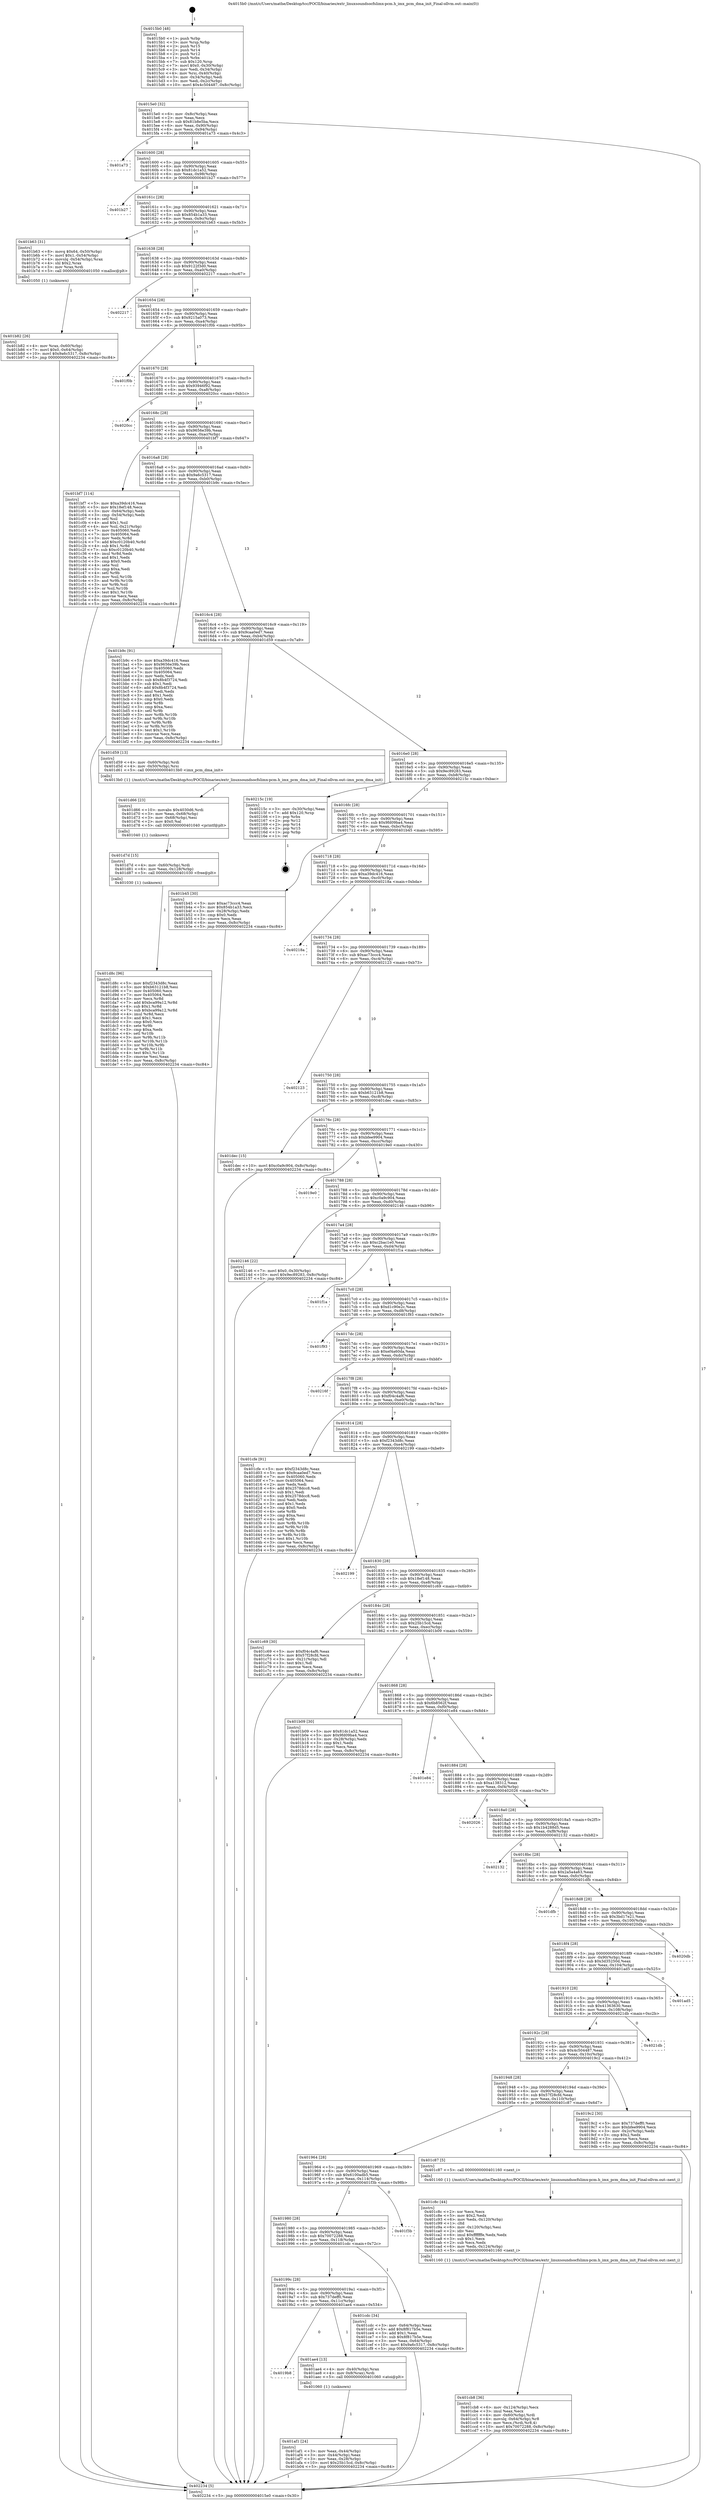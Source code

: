 digraph "0x4015b0" {
  label = "0x4015b0 (/mnt/c/Users/mathe/Desktop/tcc/POCII/binaries/extr_linuxsoundsocfslimx-pcm.h_imx_pcm_dma_init_Final-ollvm.out::main(0))"
  labelloc = "t"
  node[shape=record]

  Entry [label="",width=0.3,height=0.3,shape=circle,fillcolor=black,style=filled]
  "0x4015e0" [label="{
     0x4015e0 [32]\l
     | [instrs]\l
     &nbsp;&nbsp;0x4015e0 \<+6\>: mov -0x8c(%rbp),%eax\l
     &nbsp;&nbsp;0x4015e6 \<+2\>: mov %eax,%ecx\l
     &nbsp;&nbsp;0x4015e8 \<+6\>: sub $0x81b8e5ba,%ecx\l
     &nbsp;&nbsp;0x4015ee \<+6\>: mov %eax,-0x90(%rbp)\l
     &nbsp;&nbsp;0x4015f4 \<+6\>: mov %ecx,-0x94(%rbp)\l
     &nbsp;&nbsp;0x4015fa \<+6\>: je 0000000000401a73 \<main+0x4c3\>\l
  }"]
  "0x401a73" [label="{
     0x401a73\l
  }", style=dashed]
  "0x401600" [label="{
     0x401600 [28]\l
     | [instrs]\l
     &nbsp;&nbsp;0x401600 \<+5\>: jmp 0000000000401605 \<main+0x55\>\l
     &nbsp;&nbsp;0x401605 \<+6\>: mov -0x90(%rbp),%eax\l
     &nbsp;&nbsp;0x40160b \<+5\>: sub $0x81dc1a52,%eax\l
     &nbsp;&nbsp;0x401610 \<+6\>: mov %eax,-0x98(%rbp)\l
     &nbsp;&nbsp;0x401616 \<+6\>: je 0000000000401b27 \<main+0x577\>\l
  }"]
  Exit [label="",width=0.3,height=0.3,shape=circle,fillcolor=black,style=filled,peripheries=2]
  "0x401b27" [label="{
     0x401b27\l
  }", style=dashed]
  "0x40161c" [label="{
     0x40161c [28]\l
     | [instrs]\l
     &nbsp;&nbsp;0x40161c \<+5\>: jmp 0000000000401621 \<main+0x71\>\l
     &nbsp;&nbsp;0x401621 \<+6\>: mov -0x90(%rbp),%eax\l
     &nbsp;&nbsp;0x401627 \<+5\>: sub $0x854b1a33,%eax\l
     &nbsp;&nbsp;0x40162c \<+6\>: mov %eax,-0x9c(%rbp)\l
     &nbsp;&nbsp;0x401632 \<+6\>: je 0000000000401b63 \<main+0x5b3\>\l
  }"]
  "0x401d8c" [label="{
     0x401d8c [96]\l
     | [instrs]\l
     &nbsp;&nbsp;0x401d8c \<+5\>: mov $0xf2343d8c,%eax\l
     &nbsp;&nbsp;0x401d91 \<+5\>: mov $0xb63121b8,%esi\l
     &nbsp;&nbsp;0x401d96 \<+7\>: mov 0x405060,%ecx\l
     &nbsp;&nbsp;0x401d9d \<+7\>: mov 0x405064,%edx\l
     &nbsp;&nbsp;0x401da4 \<+3\>: mov %ecx,%r8d\l
     &nbsp;&nbsp;0x401da7 \<+7\>: add $0xbca99a12,%r8d\l
     &nbsp;&nbsp;0x401dae \<+4\>: sub $0x1,%r8d\l
     &nbsp;&nbsp;0x401db2 \<+7\>: sub $0xbca99a12,%r8d\l
     &nbsp;&nbsp;0x401db9 \<+4\>: imul %r8d,%ecx\l
     &nbsp;&nbsp;0x401dbd \<+3\>: and $0x1,%ecx\l
     &nbsp;&nbsp;0x401dc0 \<+3\>: cmp $0x0,%ecx\l
     &nbsp;&nbsp;0x401dc3 \<+4\>: sete %r9b\l
     &nbsp;&nbsp;0x401dc7 \<+3\>: cmp $0xa,%edx\l
     &nbsp;&nbsp;0x401dca \<+4\>: setl %r10b\l
     &nbsp;&nbsp;0x401dce \<+3\>: mov %r9b,%r11b\l
     &nbsp;&nbsp;0x401dd1 \<+3\>: and %r10b,%r11b\l
     &nbsp;&nbsp;0x401dd4 \<+3\>: xor %r10b,%r9b\l
     &nbsp;&nbsp;0x401dd7 \<+3\>: or %r9b,%r11b\l
     &nbsp;&nbsp;0x401dda \<+4\>: test $0x1,%r11b\l
     &nbsp;&nbsp;0x401dde \<+3\>: cmovne %esi,%eax\l
     &nbsp;&nbsp;0x401de1 \<+6\>: mov %eax,-0x8c(%rbp)\l
     &nbsp;&nbsp;0x401de7 \<+5\>: jmp 0000000000402234 \<main+0xc84\>\l
  }"]
  "0x401b63" [label="{
     0x401b63 [31]\l
     | [instrs]\l
     &nbsp;&nbsp;0x401b63 \<+8\>: movq $0x64,-0x50(%rbp)\l
     &nbsp;&nbsp;0x401b6b \<+7\>: movl $0x1,-0x54(%rbp)\l
     &nbsp;&nbsp;0x401b72 \<+4\>: movslq -0x54(%rbp),%rax\l
     &nbsp;&nbsp;0x401b76 \<+4\>: shl $0x2,%rax\l
     &nbsp;&nbsp;0x401b7a \<+3\>: mov %rax,%rdi\l
     &nbsp;&nbsp;0x401b7d \<+5\>: call 0000000000401050 \<malloc@plt\>\l
     | [calls]\l
     &nbsp;&nbsp;0x401050 \{1\} (unknown)\l
  }"]
  "0x401638" [label="{
     0x401638 [28]\l
     | [instrs]\l
     &nbsp;&nbsp;0x401638 \<+5\>: jmp 000000000040163d \<main+0x8d\>\l
     &nbsp;&nbsp;0x40163d \<+6\>: mov -0x90(%rbp),%eax\l
     &nbsp;&nbsp;0x401643 \<+5\>: sub $0x9122f3d0,%eax\l
     &nbsp;&nbsp;0x401648 \<+6\>: mov %eax,-0xa0(%rbp)\l
     &nbsp;&nbsp;0x40164e \<+6\>: je 0000000000402217 \<main+0xc67\>\l
  }"]
  "0x401d7d" [label="{
     0x401d7d [15]\l
     | [instrs]\l
     &nbsp;&nbsp;0x401d7d \<+4\>: mov -0x60(%rbp),%rdi\l
     &nbsp;&nbsp;0x401d81 \<+6\>: mov %eax,-0x128(%rbp)\l
     &nbsp;&nbsp;0x401d87 \<+5\>: call 0000000000401030 \<free@plt\>\l
     | [calls]\l
     &nbsp;&nbsp;0x401030 \{1\} (unknown)\l
  }"]
  "0x402217" [label="{
     0x402217\l
  }", style=dashed]
  "0x401654" [label="{
     0x401654 [28]\l
     | [instrs]\l
     &nbsp;&nbsp;0x401654 \<+5\>: jmp 0000000000401659 \<main+0xa9\>\l
     &nbsp;&nbsp;0x401659 \<+6\>: mov -0x90(%rbp),%eax\l
     &nbsp;&nbsp;0x40165f \<+5\>: sub $0x9215a073,%eax\l
     &nbsp;&nbsp;0x401664 \<+6\>: mov %eax,-0xa4(%rbp)\l
     &nbsp;&nbsp;0x40166a \<+6\>: je 0000000000401f0b \<main+0x95b\>\l
  }"]
  "0x401d66" [label="{
     0x401d66 [23]\l
     | [instrs]\l
     &nbsp;&nbsp;0x401d66 \<+10\>: movabs $0x4030d6,%rdi\l
     &nbsp;&nbsp;0x401d70 \<+3\>: mov %eax,-0x68(%rbp)\l
     &nbsp;&nbsp;0x401d73 \<+3\>: mov -0x68(%rbp),%esi\l
     &nbsp;&nbsp;0x401d76 \<+2\>: mov $0x0,%al\l
     &nbsp;&nbsp;0x401d78 \<+5\>: call 0000000000401040 \<printf@plt\>\l
     | [calls]\l
     &nbsp;&nbsp;0x401040 \{1\} (unknown)\l
  }"]
  "0x401f0b" [label="{
     0x401f0b\l
  }", style=dashed]
  "0x401670" [label="{
     0x401670 [28]\l
     | [instrs]\l
     &nbsp;&nbsp;0x401670 \<+5\>: jmp 0000000000401675 \<main+0xc5\>\l
     &nbsp;&nbsp;0x401675 \<+6\>: mov -0x90(%rbp),%eax\l
     &nbsp;&nbsp;0x40167b \<+5\>: sub $0x93946f92,%eax\l
     &nbsp;&nbsp;0x401680 \<+6\>: mov %eax,-0xa8(%rbp)\l
     &nbsp;&nbsp;0x401686 \<+6\>: je 00000000004020cc \<main+0xb1c\>\l
  }"]
  "0x401cb8" [label="{
     0x401cb8 [36]\l
     | [instrs]\l
     &nbsp;&nbsp;0x401cb8 \<+6\>: mov -0x124(%rbp),%ecx\l
     &nbsp;&nbsp;0x401cbe \<+3\>: imul %eax,%ecx\l
     &nbsp;&nbsp;0x401cc1 \<+4\>: mov -0x60(%rbp),%rdi\l
     &nbsp;&nbsp;0x401cc5 \<+4\>: movslq -0x64(%rbp),%r8\l
     &nbsp;&nbsp;0x401cc9 \<+4\>: mov %ecx,(%rdi,%r8,4)\l
     &nbsp;&nbsp;0x401ccd \<+10\>: movl $0x70072288,-0x8c(%rbp)\l
     &nbsp;&nbsp;0x401cd7 \<+5\>: jmp 0000000000402234 \<main+0xc84\>\l
  }"]
  "0x4020cc" [label="{
     0x4020cc\l
  }", style=dashed]
  "0x40168c" [label="{
     0x40168c [28]\l
     | [instrs]\l
     &nbsp;&nbsp;0x40168c \<+5\>: jmp 0000000000401691 \<main+0xe1\>\l
     &nbsp;&nbsp;0x401691 \<+6\>: mov -0x90(%rbp),%eax\l
     &nbsp;&nbsp;0x401697 \<+5\>: sub $0x9656e39b,%eax\l
     &nbsp;&nbsp;0x40169c \<+6\>: mov %eax,-0xac(%rbp)\l
     &nbsp;&nbsp;0x4016a2 \<+6\>: je 0000000000401bf7 \<main+0x647\>\l
  }"]
  "0x401c8c" [label="{
     0x401c8c [44]\l
     | [instrs]\l
     &nbsp;&nbsp;0x401c8c \<+2\>: xor %ecx,%ecx\l
     &nbsp;&nbsp;0x401c8e \<+5\>: mov $0x2,%edx\l
     &nbsp;&nbsp;0x401c93 \<+6\>: mov %edx,-0x120(%rbp)\l
     &nbsp;&nbsp;0x401c99 \<+1\>: cltd\l
     &nbsp;&nbsp;0x401c9a \<+6\>: mov -0x120(%rbp),%esi\l
     &nbsp;&nbsp;0x401ca0 \<+2\>: idiv %esi\l
     &nbsp;&nbsp;0x401ca2 \<+6\>: imul $0xfffffffe,%edx,%edx\l
     &nbsp;&nbsp;0x401ca8 \<+3\>: sub $0x1,%ecx\l
     &nbsp;&nbsp;0x401cab \<+2\>: sub %ecx,%edx\l
     &nbsp;&nbsp;0x401cad \<+6\>: mov %edx,-0x124(%rbp)\l
     &nbsp;&nbsp;0x401cb3 \<+5\>: call 0000000000401160 \<next_i\>\l
     | [calls]\l
     &nbsp;&nbsp;0x401160 \{1\} (/mnt/c/Users/mathe/Desktop/tcc/POCII/binaries/extr_linuxsoundsocfslimx-pcm.h_imx_pcm_dma_init_Final-ollvm.out::next_i)\l
  }"]
  "0x401bf7" [label="{
     0x401bf7 [114]\l
     | [instrs]\l
     &nbsp;&nbsp;0x401bf7 \<+5\>: mov $0xa39dc416,%eax\l
     &nbsp;&nbsp;0x401bfc \<+5\>: mov $0x18ef148,%ecx\l
     &nbsp;&nbsp;0x401c01 \<+3\>: mov -0x64(%rbp),%edx\l
     &nbsp;&nbsp;0x401c04 \<+3\>: cmp -0x54(%rbp),%edx\l
     &nbsp;&nbsp;0x401c07 \<+4\>: setl %sil\l
     &nbsp;&nbsp;0x401c0b \<+4\>: and $0x1,%sil\l
     &nbsp;&nbsp;0x401c0f \<+4\>: mov %sil,-0x21(%rbp)\l
     &nbsp;&nbsp;0x401c13 \<+7\>: mov 0x405060,%edx\l
     &nbsp;&nbsp;0x401c1a \<+7\>: mov 0x405064,%edi\l
     &nbsp;&nbsp;0x401c21 \<+3\>: mov %edx,%r8d\l
     &nbsp;&nbsp;0x401c24 \<+7\>: add $0xc0120b40,%r8d\l
     &nbsp;&nbsp;0x401c2b \<+4\>: sub $0x1,%r8d\l
     &nbsp;&nbsp;0x401c2f \<+7\>: sub $0xc0120b40,%r8d\l
     &nbsp;&nbsp;0x401c36 \<+4\>: imul %r8d,%edx\l
     &nbsp;&nbsp;0x401c3a \<+3\>: and $0x1,%edx\l
     &nbsp;&nbsp;0x401c3d \<+3\>: cmp $0x0,%edx\l
     &nbsp;&nbsp;0x401c40 \<+4\>: sete %sil\l
     &nbsp;&nbsp;0x401c44 \<+3\>: cmp $0xa,%edi\l
     &nbsp;&nbsp;0x401c47 \<+4\>: setl %r9b\l
     &nbsp;&nbsp;0x401c4b \<+3\>: mov %sil,%r10b\l
     &nbsp;&nbsp;0x401c4e \<+3\>: and %r9b,%r10b\l
     &nbsp;&nbsp;0x401c51 \<+3\>: xor %r9b,%sil\l
     &nbsp;&nbsp;0x401c54 \<+3\>: or %sil,%r10b\l
     &nbsp;&nbsp;0x401c57 \<+4\>: test $0x1,%r10b\l
     &nbsp;&nbsp;0x401c5b \<+3\>: cmovne %ecx,%eax\l
     &nbsp;&nbsp;0x401c5e \<+6\>: mov %eax,-0x8c(%rbp)\l
     &nbsp;&nbsp;0x401c64 \<+5\>: jmp 0000000000402234 \<main+0xc84\>\l
  }"]
  "0x4016a8" [label="{
     0x4016a8 [28]\l
     | [instrs]\l
     &nbsp;&nbsp;0x4016a8 \<+5\>: jmp 00000000004016ad \<main+0xfd\>\l
     &nbsp;&nbsp;0x4016ad \<+6\>: mov -0x90(%rbp),%eax\l
     &nbsp;&nbsp;0x4016b3 \<+5\>: sub $0x9a6c5317,%eax\l
     &nbsp;&nbsp;0x4016b8 \<+6\>: mov %eax,-0xb0(%rbp)\l
     &nbsp;&nbsp;0x4016be \<+6\>: je 0000000000401b9c \<main+0x5ec\>\l
  }"]
  "0x401b82" [label="{
     0x401b82 [26]\l
     | [instrs]\l
     &nbsp;&nbsp;0x401b82 \<+4\>: mov %rax,-0x60(%rbp)\l
     &nbsp;&nbsp;0x401b86 \<+7\>: movl $0x0,-0x64(%rbp)\l
     &nbsp;&nbsp;0x401b8d \<+10\>: movl $0x9a6c5317,-0x8c(%rbp)\l
     &nbsp;&nbsp;0x401b97 \<+5\>: jmp 0000000000402234 \<main+0xc84\>\l
  }"]
  "0x401b9c" [label="{
     0x401b9c [91]\l
     | [instrs]\l
     &nbsp;&nbsp;0x401b9c \<+5\>: mov $0xa39dc416,%eax\l
     &nbsp;&nbsp;0x401ba1 \<+5\>: mov $0x9656e39b,%ecx\l
     &nbsp;&nbsp;0x401ba6 \<+7\>: mov 0x405060,%edx\l
     &nbsp;&nbsp;0x401bad \<+7\>: mov 0x405064,%esi\l
     &nbsp;&nbsp;0x401bb4 \<+2\>: mov %edx,%edi\l
     &nbsp;&nbsp;0x401bb6 \<+6\>: sub $0x8b4f3724,%edi\l
     &nbsp;&nbsp;0x401bbc \<+3\>: sub $0x1,%edi\l
     &nbsp;&nbsp;0x401bbf \<+6\>: add $0x8b4f3724,%edi\l
     &nbsp;&nbsp;0x401bc5 \<+3\>: imul %edi,%edx\l
     &nbsp;&nbsp;0x401bc8 \<+3\>: and $0x1,%edx\l
     &nbsp;&nbsp;0x401bcb \<+3\>: cmp $0x0,%edx\l
     &nbsp;&nbsp;0x401bce \<+4\>: sete %r8b\l
     &nbsp;&nbsp;0x401bd2 \<+3\>: cmp $0xa,%esi\l
     &nbsp;&nbsp;0x401bd5 \<+4\>: setl %r9b\l
     &nbsp;&nbsp;0x401bd9 \<+3\>: mov %r8b,%r10b\l
     &nbsp;&nbsp;0x401bdc \<+3\>: and %r9b,%r10b\l
     &nbsp;&nbsp;0x401bdf \<+3\>: xor %r9b,%r8b\l
     &nbsp;&nbsp;0x401be2 \<+3\>: or %r8b,%r10b\l
     &nbsp;&nbsp;0x401be5 \<+4\>: test $0x1,%r10b\l
     &nbsp;&nbsp;0x401be9 \<+3\>: cmovne %ecx,%eax\l
     &nbsp;&nbsp;0x401bec \<+6\>: mov %eax,-0x8c(%rbp)\l
     &nbsp;&nbsp;0x401bf2 \<+5\>: jmp 0000000000402234 \<main+0xc84\>\l
  }"]
  "0x4016c4" [label="{
     0x4016c4 [28]\l
     | [instrs]\l
     &nbsp;&nbsp;0x4016c4 \<+5\>: jmp 00000000004016c9 \<main+0x119\>\l
     &nbsp;&nbsp;0x4016c9 \<+6\>: mov -0x90(%rbp),%eax\l
     &nbsp;&nbsp;0x4016cf \<+5\>: sub $0x9caa0ed7,%eax\l
     &nbsp;&nbsp;0x4016d4 \<+6\>: mov %eax,-0xb4(%rbp)\l
     &nbsp;&nbsp;0x4016da \<+6\>: je 0000000000401d59 \<main+0x7a9\>\l
  }"]
  "0x401af1" [label="{
     0x401af1 [24]\l
     | [instrs]\l
     &nbsp;&nbsp;0x401af1 \<+3\>: mov %eax,-0x44(%rbp)\l
     &nbsp;&nbsp;0x401af4 \<+3\>: mov -0x44(%rbp),%eax\l
     &nbsp;&nbsp;0x401af7 \<+3\>: mov %eax,-0x28(%rbp)\l
     &nbsp;&nbsp;0x401afa \<+10\>: movl $0x25b15cd,-0x8c(%rbp)\l
     &nbsp;&nbsp;0x401b04 \<+5\>: jmp 0000000000402234 \<main+0xc84\>\l
  }"]
  "0x401d59" [label="{
     0x401d59 [13]\l
     | [instrs]\l
     &nbsp;&nbsp;0x401d59 \<+4\>: mov -0x60(%rbp),%rdi\l
     &nbsp;&nbsp;0x401d5d \<+4\>: mov -0x50(%rbp),%rsi\l
     &nbsp;&nbsp;0x401d61 \<+5\>: call 00000000004013b0 \<imx_pcm_dma_init\>\l
     | [calls]\l
     &nbsp;&nbsp;0x4013b0 \{1\} (/mnt/c/Users/mathe/Desktop/tcc/POCII/binaries/extr_linuxsoundsocfslimx-pcm.h_imx_pcm_dma_init_Final-ollvm.out::imx_pcm_dma_init)\l
  }"]
  "0x4016e0" [label="{
     0x4016e0 [28]\l
     | [instrs]\l
     &nbsp;&nbsp;0x4016e0 \<+5\>: jmp 00000000004016e5 \<main+0x135\>\l
     &nbsp;&nbsp;0x4016e5 \<+6\>: mov -0x90(%rbp),%eax\l
     &nbsp;&nbsp;0x4016eb \<+5\>: sub $0x9ec89283,%eax\l
     &nbsp;&nbsp;0x4016f0 \<+6\>: mov %eax,-0xb8(%rbp)\l
     &nbsp;&nbsp;0x4016f6 \<+6\>: je 000000000040215c \<main+0xbac\>\l
  }"]
  "0x4019b8" [label="{
     0x4019b8\l
  }", style=dashed]
  "0x40215c" [label="{
     0x40215c [19]\l
     | [instrs]\l
     &nbsp;&nbsp;0x40215c \<+3\>: mov -0x30(%rbp),%eax\l
     &nbsp;&nbsp;0x40215f \<+7\>: add $0x120,%rsp\l
     &nbsp;&nbsp;0x402166 \<+1\>: pop %rbx\l
     &nbsp;&nbsp;0x402167 \<+2\>: pop %r12\l
     &nbsp;&nbsp;0x402169 \<+2\>: pop %r14\l
     &nbsp;&nbsp;0x40216b \<+2\>: pop %r15\l
     &nbsp;&nbsp;0x40216d \<+1\>: pop %rbp\l
     &nbsp;&nbsp;0x40216e \<+1\>: ret\l
  }"]
  "0x4016fc" [label="{
     0x4016fc [28]\l
     | [instrs]\l
     &nbsp;&nbsp;0x4016fc \<+5\>: jmp 0000000000401701 \<main+0x151\>\l
     &nbsp;&nbsp;0x401701 \<+6\>: mov -0x90(%rbp),%eax\l
     &nbsp;&nbsp;0x401707 \<+5\>: sub $0x9fd09ba4,%eax\l
     &nbsp;&nbsp;0x40170c \<+6\>: mov %eax,-0xbc(%rbp)\l
     &nbsp;&nbsp;0x401712 \<+6\>: je 0000000000401b45 \<main+0x595\>\l
  }"]
  "0x401ae4" [label="{
     0x401ae4 [13]\l
     | [instrs]\l
     &nbsp;&nbsp;0x401ae4 \<+4\>: mov -0x40(%rbp),%rax\l
     &nbsp;&nbsp;0x401ae8 \<+4\>: mov 0x8(%rax),%rdi\l
     &nbsp;&nbsp;0x401aec \<+5\>: call 0000000000401060 \<atoi@plt\>\l
     | [calls]\l
     &nbsp;&nbsp;0x401060 \{1\} (unknown)\l
  }"]
  "0x401b45" [label="{
     0x401b45 [30]\l
     | [instrs]\l
     &nbsp;&nbsp;0x401b45 \<+5\>: mov $0xac73ccc4,%eax\l
     &nbsp;&nbsp;0x401b4a \<+5\>: mov $0x854b1a33,%ecx\l
     &nbsp;&nbsp;0x401b4f \<+3\>: mov -0x28(%rbp),%edx\l
     &nbsp;&nbsp;0x401b52 \<+3\>: cmp $0x0,%edx\l
     &nbsp;&nbsp;0x401b55 \<+3\>: cmove %ecx,%eax\l
     &nbsp;&nbsp;0x401b58 \<+6\>: mov %eax,-0x8c(%rbp)\l
     &nbsp;&nbsp;0x401b5e \<+5\>: jmp 0000000000402234 \<main+0xc84\>\l
  }"]
  "0x401718" [label="{
     0x401718 [28]\l
     | [instrs]\l
     &nbsp;&nbsp;0x401718 \<+5\>: jmp 000000000040171d \<main+0x16d\>\l
     &nbsp;&nbsp;0x40171d \<+6\>: mov -0x90(%rbp),%eax\l
     &nbsp;&nbsp;0x401723 \<+5\>: sub $0xa39dc416,%eax\l
     &nbsp;&nbsp;0x401728 \<+6\>: mov %eax,-0xc0(%rbp)\l
     &nbsp;&nbsp;0x40172e \<+6\>: je 000000000040218a \<main+0xbda\>\l
  }"]
  "0x40199c" [label="{
     0x40199c [28]\l
     | [instrs]\l
     &nbsp;&nbsp;0x40199c \<+5\>: jmp 00000000004019a1 \<main+0x3f1\>\l
     &nbsp;&nbsp;0x4019a1 \<+6\>: mov -0x90(%rbp),%eax\l
     &nbsp;&nbsp;0x4019a7 \<+5\>: sub $0x737deff0,%eax\l
     &nbsp;&nbsp;0x4019ac \<+6\>: mov %eax,-0x11c(%rbp)\l
     &nbsp;&nbsp;0x4019b2 \<+6\>: je 0000000000401ae4 \<main+0x534\>\l
  }"]
  "0x40218a" [label="{
     0x40218a\l
  }", style=dashed]
  "0x401734" [label="{
     0x401734 [28]\l
     | [instrs]\l
     &nbsp;&nbsp;0x401734 \<+5\>: jmp 0000000000401739 \<main+0x189\>\l
     &nbsp;&nbsp;0x401739 \<+6\>: mov -0x90(%rbp),%eax\l
     &nbsp;&nbsp;0x40173f \<+5\>: sub $0xac73ccc4,%eax\l
     &nbsp;&nbsp;0x401744 \<+6\>: mov %eax,-0xc4(%rbp)\l
     &nbsp;&nbsp;0x40174a \<+6\>: je 0000000000402123 \<main+0xb73\>\l
  }"]
  "0x401cdc" [label="{
     0x401cdc [34]\l
     | [instrs]\l
     &nbsp;&nbsp;0x401cdc \<+3\>: mov -0x64(%rbp),%eax\l
     &nbsp;&nbsp;0x401cdf \<+5\>: add $0x8f817b5e,%eax\l
     &nbsp;&nbsp;0x401ce4 \<+3\>: add $0x1,%eax\l
     &nbsp;&nbsp;0x401ce7 \<+5\>: sub $0x8f817b5e,%eax\l
     &nbsp;&nbsp;0x401cec \<+3\>: mov %eax,-0x64(%rbp)\l
     &nbsp;&nbsp;0x401cef \<+10\>: movl $0x9a6c5317,-0x8c(%rbp)\l
     &nbsp;&nbsp;0x401cf9 \<+5\>: jmp 0000000000402234 \<main+0xc84\>\l
  }"]
  "0x402123" [label="{
     0x402123\l
  }", style=dashed]
  "0x401750" [label="{
     0x401750 [28]\l
     | [instrs]\l
     &nbsp;&nbsp;0x401750 \<+5\>: jmp 0000000000401755 \<main+0x1a5\>\l
     &nbsp;&nbsp;0x401755 \<+6\>: mov -0x90(%rbp),%eax\l
     &nbsp;&nbsp;0x40175b \<+5\>: sub $0xb63121b8,%eax\l
     &nbsp;&nbsp;0x401760 \<+6\>: mov %eax,-0xc8(%rbp)\l
     &nbsp;&nbsp;0x401766 \<+6\>: je 0000000000401dec \<main+0x83c\>\l
  }"]
  "0x401980" [label="{
     0x401980 [28]\l
     | [instrs]\l
     &nbsp;&nbsp;0x401980 \<+5\>: jmp 0000000000401985 \<main+0x3d5\>\l
     &nbsp;&nbsp;0x401985 \<+6\>: mov -0x90(%rbp),%eax\l
     &nbsp;&nbsp;0x40198b \<+5\>: sub $0x70072288,%eax\l
     &nbsp;&nbsp;0x401990 \<+6\>: mov %eax,-0x118(%rbp)\l
     &nbsp;&nbsp;0x401996 \<+6\>: je 0000000000401cdc \<main+0x72c\>\l
  }"]
  "0x401dec" [label="{
     0x401dec [15]\l
     | [instrs]\l
     &nbsp;&nbsp;0x401dec \<+10\>: movl $0xc0a9c904,-0x8c(%rbp)\l
     &nbsp;&nbsp;0x401df6 \<+5\>: jmp 0000000000402234 \<main+0xc84\>\l
  }"]
  "0x40176c" [label="{
     0x40176c [28]\l
     | [instrs]\l
     &nbsp;&nbsp;0x40176c \<+5\>: jmp 0000000000401771 \<main+0x1c1\>\l
     &nbsp;&nbsp;0x401771 \<+6\>: mov -0x90(%rbp),%eax\l
     &nbsp;&nbsp;0x401777 \<+5\>: sub $0xbfee9904,%eax\l
     &nbsp;&nbsp;0x40177c \<+6\>: mov %eax,-0xcc(%rbp)\l
     &nbsp;&nbsp;0x401782 \<+6\>: je 00000000004019e0 \<main+0x430\>\l
  }"]
  "0x401f3b" [label="{
     0x401f3b\l
  }", style=dashed]
  "0x4019e0" [label="{
     0x4019e0\l
  }", style=dashed]
  "0x401788" [label="{
     0x401788 [28]\l
     | [instrs]\l
     &nbsp;&nbsp;0x401788 \<+5\>: jmp 000000000040178d \<main+0x1dd\>\l
     &nbsp;&nbsp;0x40178d \<+6\>: mov -0x90(%rbp),%eax\l
     &nbsp;&nbsp;0x401793 \<+5\>: sub $0xc0a9c904,%eax\l
     &nbsp;&nbsp;0x401798 \<+6\>: mov %eax,-0xd0(%rbp)\l
     &nbsp;&nbsp;0x40179e \<+6\>: je 0000000000402146 \<main+0xb96\>\l
  }"]
  "0x401964" [label="{
     0x401964 [28]\l
     | [instrs]\l
     &nbsp;&nbsp;0x401964 \<+5\>: jmp 0000000000401969 \<main+0x3b9\>\l
     &nbsp;&nbsp;0x401969 \<+6\>: mov -0x90(%rbp),%eax\l
     &nbsp;&nbsp;0x40196f \<+5\>: sub $0x6100adb5,%eax\l
     &nbsp;&nbsp;0x401974 \<+6\>: mov %eax,-0x114(%rbp)\l
     &nbsp;&nbsp;0x40197a \<+6\>: je 0000000000401f3b \<main+0x98b\>\l
  }"]
  "0x402146" [label="{
     0x402146 [22]\l
     | [instrs]\l
     &nbsp;&nbsp;0x402146 \<+7\>: movl $0x0,-0x30(%rbp)\l
     &nbsp;&nbsp;0x40214d \<+10\>: movl $0x9ec89283,-0x8c(%rbp)\l
     &nbsp;&nbsp;0x402157 \<+5\>: jmp 0000000000402234 \<main+0xc84\>\l
  }"]
  "0x4017a4" [label="{
     0x4017a4 [28]\l
     | [instrs]\l
     &nbsp;&nbsp;0x4017a4 \<+5\>: jmp 00000000004017a9 \<main+0x1f9\>\l
     &nbsp;&nbsp;0x4017a9 \<+6\>: mov -0x90(%rbp),%eax\l
     &nbsp;&nbsp;0x4017af \<+5\>: sub $0xc2bac1e0,%eax\l
     &nbsp;&nbsp;0x4017b4 \<+6\>: mov %eax,-0xd4(%rbp)\l
     &nbsp;&nbsp;0x4017ba \<+6\>: je 0000000000401f1a \<main+0x96a\>\l
  }"]
  "0x401c87" [label="{
     0x401c87 [5]\l
     | [instrs]\l
     &nbsp;&nbsp;0x401c87 \<+5\>: call 0000000000401160 \<next_i\>\l
     | [calls]\l
     &nbsp;&nbsp;0x401160 \{1\} (/mnt/c/Users/mathe/Desktop/tcc/POCII/binaries/extr_linuxsoundsocfslimx-pcm.h_imx_pcm_dma_init_Final-ollvm.out::next_i)\l
  }"]
  "0x401f1a" [label="{
     0x401f1a\l
  }", style=dashed]
  "0x4017c0" [label="{
     0x4017c0 [28]\l
     | [instrs]\l
     &nbsp;&nbsp;0x4017c0 \<+5\>: jmp 00000000004017c5 \<main+0x215\>\l
     &nbsp;&nbsp;0x4017c5 \<+6\>: mov -0x90(%rbp),%eax\l
     &nbsp;&nbsp;0x4017cb \<+5\>: sub $0xd1c90e2c,%eax\l
     &nbsp;&nbsp;0x4017d0 \<+6\>: mov %eax,-0xd8(%rbp)\l
     &nbsp;&nbsp;0x4017d6 \<+6\>: je 0000000000401f93 \<main+0x9e3\>\l
  }"]
  "0x4015b0" [label="{
     0x4015b0 [48]\l
     | [instrs]\l
     &nbsp;&nbsp;0x4015b0 \<+1\>: push %rbp\l
     &nbsp;&nbsp;0x4015b1 \<+3\>: mov %rsp,%rbp\l
     &nbsp;&nbsp;0x4015b4 \<+2\>: push %r15\l
     &nbsp;&nbsp;0x4015b6 \<+2\>: push %r14\l
     &nbsp;&nbsp;0x4015b8 \<+2\>: push %r12\l
     &nbsp;&nbsp;0x4015ba \<+1\>: push %rbx\l
     &nbsp;&nbsp;0x4015bb \<+7\>: sub $0x120,%rsp\l
     &nbsp;&nbsp;0x4015c2 \<+7\>: movl $0x0,-0x30(%rbp)\l
     &nbsp;&nbsp;0x4015c9 \<+3\>: mov %edi,-0x34(%rbp)\l
     &nbsp;&nbsp;0x4015cc \<+4\>: mov %rsi,-0x40(%rbp)\l
     &nbsp;&nbsp;0x4015d0 \<+3\>: mov -0x34(%rbp),%edi\l
     &nbsp;&nbsp;0x4015d3 \<+3\>: mov %edi,-0x2c(%rbp)\l
     &nbsp;&nbsp;0x4015d6 \<+10\>: movl $0x4c504487,-0x8c(%rbp)\l
  }"]
  "0x401f93" [label="{
     0x401f93\l
  }", style=dashed]
  "0x4017dc" [label="{
     0x4017dc [28]\l
     | [instrs]\l
     &nbsp;&nbsp;0x4017dc \<+5\>: jmp 00000000004017e1 \<main+0x231\>\l
     &nbsp;&nbsp;0x4017e1 \<+6\>: mov -0x90(%rbp),%eax\l
     &nbsp;&nbsp;0x4017e7 \<+5\>: sub $0xef4a60da,%eax\l
     &nbsp;&nbsp;0x4017ec \<+6\>: mov %eax,-0xdc(%rbp)\l
     &nbsp;&nbsp;0x4017f2 \<+6\>: je 000000000040216f \<main+0xbbf\>\l
  }"]
  "0x402234" [label="{
     0x402234 [5]\l
     | [instrs]\l
     &nbsp;&nbsp;0x402234 \<+5\>: jmp 00000000004015e0 \<main+0x30\>\l
  }"]
  "0x40216f" [label="{
     0x40216f\l
  }", style=dashed]
  "0x4017f8" [label="{
     0x4017f8 [28]\l
     | [instrs]\l
     &nbsp;&nbsp;0x4017f8 \<+5\>: jmp 00000000004017fd \<main+0x24d\>\l
     &nbsp;&nbsp;0x4017fd \<+6\>: mov -0x90(%rbp),%eax\l
     &nbsp;&nbsp;0x401803 \<+5\>: sub $0xf04c4af6,%eax\l
     &nbsp;&nbsp;0x401808 \<+6\>: mov %eax,-0xe0(%rbp)\l
     &nbsp;&nbsp;0x40180e \<+6\>: je 0000000000401cfe \<main+0x74e\>\l
  }"]
  "0x401948" [label="{
     0x401948 [28]\l
     | [instrs]\l
     &nbsp;&nbsp;0x401948 \<+5\>: jmp 000000000040194d \<main+0x39d\>\l
     &nbsp;&nbsp;0x40194d \<+6\>: mov -0x90(%rbp),%eax\l
     &nbsp;&nbsp;0x401953 \<+5\>: sub $0x57f28cfd,%eax\l
     &nbsp;&nbsp;0x401958 \<+6\>: mov %eax,-0x110(%rbp)\l
     &nbsp;&nbsp;0x40195e \<+6\>: je 0000000000401c87 \<main+0x6d7\>\l
  }"]
  "0x401cfe" [label="{
     0x401cfe [91]\l
     | [instrs]\l
     &nbsp;&nbsp;0x401cfe \<+5\>: mov $0xf2343d8c,%eax\l
     &nbsp;&nbsp;0x401d03 \<+5\>: mov $0x9caa0ed7,%ecx\l
     &nbsp;&nbsp;0x401d08 \<+7\>: mov 0x405060,%edx\l
     &nbsp;&nbsp;0x401d0f \<+7\>: mov 0x405064,%esi\l
     &nbsp;&nbsp;0x401d16 \<+2\>: mov %edx,%edi\l
     &nbsp;&nbsp;0x401d18 \<+6\>: add $0x2578dcc8,%edi\l
     &nbsp;&nbsp;0x401d1e \<+3\>: sub $0x1,%edi\l
     &nbsp;&nbsp;0x401d21 \<+6\>: sub $0x2578dcc8,%edi\l
     &nbsp;&nbsp;0x401d27 \<+3\>: imul %edi,%edx\l
     &nbsp;&nbsp;0x401d2a \<+3\>: and $0x1,%edx\l
     &nbsp;&nbsp;0x401d2d \<+3\>: cmp $0x0,%edx\l
     &nbsp;&nbsp;0x401d30 \<+4\>: sete %r8b\l
     &nbsp;&nbsp;0x401d34 \<+3\>: cmp $0xa,%esi\l
     &nbsp;&nbsp;0x401d37 \<+4\>: setl %r9b\l
     &nbsp;&nbsp;0x401d3b \<+3\>: mov %r8b,%r10b\l
     &nbsp;&nbsp;0x401d3e \<+3\>: and %r9b,%r10b\l
     &nbsp;&nbsp;0x401d41 \<+3\>: xor %r9b,%r8b\l
     &nbsp;&nbsp;0x401d44 \<+3\>: or %r8b,%r10b\l
     &nbsp;&nbsp;0x401d47 \<+4\>: test $0x1,%r10b\l
     &nbsp;&nbsp;0x401d4b \<+3\>: cmovne %ecx,%eax\l
     &nbsp;&nbsp;0x401d4e \<+6\>: mov %eax,-0x8c(%rbp)\l
     &nbsp;&nbsp;0x401d54 \<+5\>: jmp 0000000000402234 \<main+0xc84\>\l
  }"]
  "0x401814" [label="{
     0x401814 [28]\l
     | [instrs]\l
     &nbsp;&nbsp;0x401814 \<+5\>: jmp 0000000000401819 \<main+0x269\>\l
     &nbsp;&nbsp;0x401819 \<+6\>: mov -0x90(%rbp),%eax\l
     &nbsp;&nbsp;0x40181f \<+5\>: sub $0xf2343d8c,%eax\l
     &nbsp;&nbsp;0x401824 \<+6\>: mov %eax,-0xe4(%rbp)\l
     &nbsp;&nbsp;0x40182a \<+6\>: je 0000000000402199 \<main+0xbe9\>\l
  }"]
  "0x4019c2" [label="{
     0x4019c2 [30]\l
     | [instrs]\l
     &nbsp;&nbsp;0x4019c2 \<+5\>: mov $0x737deff0,%eax\l
     &nbsp;&nbsp;0x4019c7 \<+5\>: mov $0xbfee9904,%ecx\l
     &nbsp;&nbsp;0x4019cc \<+3\>: mov -0x2c(%rbp),%edx\l
     &nbsp;&nbsp;0x4019cf \<+3\>: cmp $0x2,%edx\l
     &nbsp;&nbsp;0x4019d2 \<+3\>: cmovne %ecx,%eax\l
     &nbsp;&nbsp;0x4019d5 \<+6\>: mov %eax,-0x8c(%rbp)\l
     &nbsp;&nbsp;0x4019db \<+5\>: jmp 0000000000402234 \<main+0xc84\>\l
  }"]
  "0x402199" [label="{
     0x402199\l
  }", style=dashed]
  "0x401830" [label="{
     0x401830 [28]\l
     | [instrs]\l
     &nbsp;&nbsp;0x401830 \<+5\>: jmp 0000000000401835 \<main+0x285\>\l
     &nbsp;&nbsp;0x401835 \<+6\>: mov -0x90(%rbp),%eax\l
     &nbsp;&nbsp;0x40183b \<+5\>: sub $0x18ef148,%eax\l
     &nbsp;&nbsp;0x401840 \<+6\>: mov %eax,-0xe8(%rbp)\l
     &nbsp;&nbsp;0x401846 \<+6\>: je 0000000000401c69 \<main+0x6b9\>\l
  }"]
  "0x40192c" [label="{
     0x40192c [28]\l
     | [instrs]\l
     &nbsp;&nbsp;0x40192c \<+5\>: jmp 0000000000401931 \<main+0x381\>\l
     &nbsp;&nbsp;0x401931 \<+6\>: mov -0x90(%rbp),%eax\l
     &nbsp;&nbsp;0x401937 \<+5\>: sub $0x4c504487,%eax\l
     &nbsp;&nbsp;0x40193c \<+6\>: mov %eax,-0x10c(%rbp)\l
     &nbsp;&nbsp;0x401942 \<+6\>: je 00000000004019c2 \<main+0x412\>\l
  }"]
  "0x401c69" [label="{
     0x401c69 [30]\l
     | [instrs]\l
     &nbsp;&nbsp;0x401c69 \<+5\>: mov $0xf04c4af6,%eax\l
     &nbsp;&nbsp;0x401c6e \<+5\>: mov $0x57f28cfd,%ecx\l
     &nbsp;&nbsp;0x401c73 \<+3\>: mov -0x21(%rbp),%dl\l
     &nbsp;&nbsp;0x401c76 \<+3\>: test $0x1,%dl\l
     &nbsp;&nbsp;0x401c79 \<+3\>: cmovne %ecx,%eax\l
     &nbsp;&nbsp;0x401c7c \<+6\>: mov %eax,-0x8c(%rbp)\l
     &nbsp;&nbsp;0x401c82 \<+5\>: jmp 0000000000402234 \<main+0xc84\>\l
  }"]
  "0x40184c" [label="{
     0x40184c [28]\l
     | [instrs]\l
     &nbsp;&nbsp;0x40184c \<+5\>: jmp 0000000000401851 \<main+0x2a1\>\l
     &nbsp;&nbsp;0x401851 \<+6\>: mov -0x90(%rbp),%eax\l
     &nbsp;&nbsp;0x401857 \<+5\>: sub $0x25b15cd,%eax\l
     &nbsp;&nbsp;0x40185c \<+6\>: mov %eax,-0xec(%rbp)\l
     &nbsp;&nbsp;0x401862 \<+6\>: je 0000000000401b09 \<main+0x559\>\l
  }"]
  "0x4021db" [label="{
     0x4021db\l
  }", style=dashed]
  "0x401b09" [label="{
     0x401b09 [30]\l
     | [instrs]\l
     &nbsp;&nbsp;0x401b09 \<+5\>: mov $0x81dc1a52,%eax\l
     &nbsp;&nbsp;0x401b0e \<+5\>: mov $0x9fd09ba4,%ecx\l
     &nbsp;&nbsp;0x401b13 \<+3\>: mov -0x28(%rbp),%edx\l
     &nbsp;&nbsp;0x401b16 \<+3\>: cmp $0x1,%edx\l
     &nbsp;&nbsp;0x401b19 \<+3\>: cmovl %ecx,%eax\l
     &nbsp;&nbsp;0x401b1c \<+6\>: mov %eax,-0x8c(%rbp)\l
     &nbsp;&nbsp;0x401b22 \<+5\>: jmp 0000000000402234 \<main+0xc84\>\l
  }"]
  "0x401868" [label="{
     0x401868 [28]\l
     | [instrs]\l
     &nbsp;&nbsp;0x401868 \<+5\>: jmp 000000000040186d \<main+0x2bd\>\l
     &nbsp;&nbsp;0x40186d \<+6\>: mov -0x90(%rbp),%eax\l
     &nbsp;&nbsp;0x401873 \<+5\>: sub $0x6b8562f,%eax\l
     &nbsp;&nbsp;0x401878 \<+6\>: mov %eax,-0xf0(%rbp)\l
     &nbsp;&nbsp;0x40187e \<+6\>: je 0000000000401e84 \<main+0x8d4\>\l
  }"]
  "0x401910" [label="{
     0x401910 [28]\l
     | [instrs]\l
     &nbsp;&nbsp;0x401910 \<+5\>: jmp 0000000000401915 \<main+0x365\>\l
     &nbsp;&nbsp;0x401915 \<+6\>: mov -0x90(%rbp),%eax\l
     &nbsp;&nbsp;0x40191b \<+5\>: sub $0x41363630,%eax\l
     &nbsp;&nbsp;0x401920 \<+6\>: mov %eax,-0x108(%rbp)\l
     &nbsp;&nbsp;0x401926 \<+6\>: je 00000000004021db \<main+0xc2b\>\l
  }"]
  "0x401e84" [label="{
     0x401e84\l
  }", style=dashed]
  "0x401884" [label="{
     0x401884 [28]\l
     | [instrs]\l
     &nbsp;&nbsp;0x401884 \<+5\>: jmp 0000000000401889 \<main+0x2d9\>\l
     &nbsp;&nbsp;0x401889 \<+6\>: mov -0x90(%rbp),%eax\l
     &nbsp;&nbsp;0x40188f \<+5\>: sub $0xa138312,%eax\l
     &nbsp;&nbsp;0x401894 \<+6\>: mov %eax,-0xf4(%rbp)\l
     &nbsp;&nbsp;0x40189a \<+6\>: je 0000000000402026 \<main+0xa76\>\l
  }"]
  "0x401ad5" [label="{
     0x401ad5\l
  }", style=dashed]
  "0x402026" [label="{
     0x402026\l
  }", style=dashed]
  "0x4018a0" [label="{
     0x4018a0 [28]\l
     | [instrs]\l
     &nbsp;&nbsp;0x4018a0 \<+5\>: jmp 00000000004018a5 \<main+0x2f5\>\l
     &nbsp;&nbsp;0x4018a5 \<+6\>: mov -0x90(%rbp),%eax\l
     &nbsp;&nbsp;0x4018ab \<+5\>: sub $0x1b4288d5,%eax\l
     &nbsp;&nbsp;0x4018b0 \<+6\>: mov %eax,-0xf8(%rbp)\l
     &nbsp;&nbsp;0x4018b6 \<+6\>: je 0000000000402132 \<main+0xb82\>\l
  }"]
  "0x4018f4" [label="{
     0x4018f4 [28]\l
     | [instrs]\l
     &nbsp;&nbsp;0x4018f4 \<+5\>: jmp 00000000004018f9 \<main+0x349\>\l
     &nbsp;&nbsp;0x4018f9 \<+6\>: mov -0x90(%rbp),%eax\l
     &nbsp;&nbsp;0x4018ff \<+5\>: sub $0x3d35250d,%eax\l
     &nbsp;&nbsp;0x401904 \<+6\>: mov %eax,-0x104(%rbp)\l
     &nbsp;&nbsp;0x40190a \<+6\>: je 0000000000401ad5 \<main+0x525\>\l
  }"]
  "0x402132" [label="{
     0x402132\l
  }", style=dashed]
  "0x4018bc" [label="{
     0x4018bc [28]\l
     | [instrs]\l
     &nbsp;&nbsp;0x4018bc \<+5\>: jmp 00000000004018c1 \<main+0x311\>\l
     &nbsp;&nbsp;0x4018c1 \<+6\>: mov -0x90(%rbp),%eax\l
     &nbsp;&nbsp;0x4018c7 \<+5\>: sub $0x2a5a4a63,%eax\l
     &nbsp;&nbsp;0x4018cc \<+6\>: mov %eax,-0xfc(%rbp)\l
     &nbsp;&nbsp;0x4018d2 \<+6\>: je 0000000000401dfb \<main+0x84b\>\l
  }"]
  "0x4020db" [label="{
     0x4020db\l
  }", style=dashed]
  "0x401dfb" [label="{
     0x401dfb\l
  }", style=dashed]
  "0x4018d8" [label="{
     0x4018d8 [28]\l
     | [instrs]\l
     &nbsp;&nbsp;0x4018d8 \<+5\>: jmp 00000000004018dd \<main+0x32d\>\l
     &nbsp;&nbsp;0x4018dd \<+6\>: mov -0x90(%rbp),%eax\l
     &nbsp;&nbsp;0x4018e3 \<+5\>: sub $0x3bd17e21,%eax\l
     &nbsp;&nbsp;0x4018e8 \<+6\>: mov %eax,-0x100(%rbp)\l
     &nbsp;&nbsp;0x4018ee \<+6\>: je 00000000004020db \<main+0xb2b\>\l
  }"]
  Entry -> "0x4015b0" [label=" 1"]
  "0x4015e0" -> "0x401a73" [label=" 0"]
  "0x4015e0" -> "0x401600" [label=" 18"]
  "0x40215c" -> Exit [label=" 1"]
  "0x401600" -> "0x401b27" [label=" 0"]
  "0x401600" -> "0x40161c" [label=" 18"]
  "0x402146" -> "0x402234" [label=" 1"]
  "0x40161c" -> "0x401b63" [label=" 1"]
  "0x40161c" -> "0x401638" [label=" 17"]
  "0x401dec" -> "0x402234" [label=" 1"]
  "0x401638" -> "0x402217" [label=" 0"]
  "0x401638" -> "0x401654" [label=" 17"]
  "0x401d8c" -> "0x402234" [label=" 1"]
  "0x401654" -> "0x401f0b" [label=" 0"]
  "0x401654" -> "0x401670" [label=" 17"]
  "0x401d7d" -> "0x401d8c" [label=" 1"]
  "0x401670" -> "0x4020cc" [label=" 0"]
  "0x401670" -> "0x40168c" [label=" 17"]
  "0x401d66" -> "0x401d7d" [label=" 1"]
  "0x40168c" -> "0x401bf7" [label=" 2"]
  "0x40168c" -> "0x4016a8" [label=" 15"]
  "0x401d59" -> "0x401d66" [label=" 1"]
  "0x4016a8" -> "0x401b9c" [label=" 2"]
  "0x4016a8" -> "0x4016c4" [label=" 13"]
  "0x401cfe" -> "0x402234" [label=" 1"]
  "0x4016c4" -> "0x401d59" [label=" 1"]
  "0x4016c4" -> "0x4016e0" [label=" 12"]
  "0x401cdc" -> "0x402234" [label=" 1"]
  "0x4016e0" -> "0x40215c" [label=" 1"]
  "0x4016e0" -> "0x4016fc" [label=" 11"]
  "0x401cb8" -> "0x402234" [label=" 1"]
  "0x4016fc" -> "0x401b45" [label=" 1"]
  "0x4016fc" -> "0x401718" [label=" 10"]
  "0x401c8c" -> "0x401cb8" [label=" 1"]
  "0x401718" -> "0x40218a" [label=" 0"]
  "0x401718" -> "0x401734" [label=" 10"]
  "0x401c69" -> "0x402234" [label=" 2"]
  "0x401734" -> "0x402123" [label=" 0"]
  "0x401734" -> "0x401750" [label=" 10"]
  "0x401bf7" -> "0x402234" [label=" 2"]
  "0x401750" -> "0x401dec" [label=" 1"]
  "0x401750" -> "0x40176c" [label=" 9"]
  "0x401b82" -> "0x402234" [label=" 1"]
  "0x40176c" -> "0x4019e0" [label=" 0"]
  "0x40176c" -> "0x401788" [label=" 9"]
  "0x401b63" -> "0x401b82" [label=" 1"]
  "0x401788" -> "0x402146" [label=" 1"]
  "0x401788" -> "0x4017a4" [label=" 8"]
  "0x401b09" -> "0x402234" [label=" 1"]
  "0x4017a4" -> "0x401f1a" [label=" 0"]
  "0x4017a4" -> "0x4017c0" [label=" 8"]
  "0x401af1" -> "0x402234" [label=" 1"]
  "0x4017c0" -> "0x401f93" [label=" 0"]
  "0x4017c0" -> "0x4017dc" [label=" 8"]
  "0x40199c" -> "0x4019b8" [label=" 0"]
  "0x4017dc" -> "0x40216f" [label=" 0"]
  "0x4017dc" -> "0x4017f8" [label=" 8"]
  "0x40199c" -> "0x401ae4" [label=" 1"]
  "0x4017f8" -> "0x401cfe" [label=" 1"]
  "0x4017f8" -> "0x401814" [label=" 7"]
  "0x401c87" -> "0x401c8c" [label=" 1"]
  "0x401814" -> "0x402199" [label=" 0"]
  "0x401814" -> "0x401830" [label=" 7"]
  "0x401980" -> "0x40199c" [label=" 1"]
  "0x401830" -> "0x401c69" [label=" 2"]
  "0x401830" -> "0x40184c" [label=" 5"]
  "0x401b9c" -> "0x402234" [label=" 2"]
  "0x40184c" -> "0x401b09" [label=" 1"]
  "0x40184c" -> "0x401868" [label=" 4"]
  "0x401964" -> "0x401980" [label=" 2"]
  "0x401868" -> "0x401e84" [label=" 0"]
  "0x401868" -> "0x401884" [label=" 4"]
  "0x401b45" -> "0x402234" [label=" 1"]
  "0x401884" -> "0x402026" [label=" 0"]
  "0x401884" -> "0x4018a0" [label=" 4"]
  "0x401948" -> "0x401964" [label=" 2"]
  "0x4018a0" -> "0x402132" [label=" 0"]
  "0x4018a0" -> "0x4018bc" [label=" 4"]
  "0x401ae4" -> "0x401af1" [label=" 1"]
  "0x4018bc" -> "0x401dfb" [label=" 0"]
  "0x4018bc" -> "0x4018d8" [label=" 4"]
  "0x402234" -> "0x4015e0" [label=" 17"]
  "0x4018d8" -> "0x4020db" [label=" 0"]
  "0x4018d8" -> "0x4018f4" [label=" 4"]
  "0x401948" -> "0x401c87" [label=" 1"]
  "0x4018f4" -> "0x401ad5" [label=" 0"]
  "0x4018f4" -> "0x401910" [label=" 4"]
  "0x401964" -> "0x401f3b" [label=" 0"]
  "0x401910" -> "0x4021db" [label=" 0"]
  "0x401910" -> "0x40192c" [label=" 4"]
  "0x401980" -> "0x401cdc" [label=" 1"]
  "0x40192c" -> "0x4019c2" [label=" 1"]
  "0x40192c" -> "0x401948" [label=" 3"]
  "0x4019c2" -> "0x402234" [label=" 1"]
  "0x4015b0" -> "0x4015e0" [label=" 1"]
}
